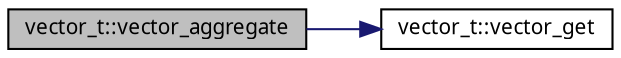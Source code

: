 digraph "vector_t::vector_aggregate"
{
 // INTERACTIVE_SVG=YES
 // LATEX_PDF_SIZE
  bgcolor="transparent";
  edge [fontname="Mononoki",fontsize="10",labelfontname="Mononoki",labelfontsize="10"];
  node [fontname="Mononoki",fontsize="10",shape=record];
  rankdir="LR";
  Node1 [label="vector_t::vector_aggregate",height=0.2,width=0.4,color="black", fillcolor="grey75", style="filled", fontcolor="black",tooltip="Perform immutable accamulating action on each element of the vector."];
  Node1 -> Node2 [color="midnightblue",fontsize="10",style="solid",fontname="Mononoki"];
  Node2 [label="vector_t::vector_get",height=0.2,width=0.4,color="black",URL="$group__Vector.html#ga9437d9506a3b2799f595c88b82f160b3",tooltip="Returns pointer for the element at index."];
}
